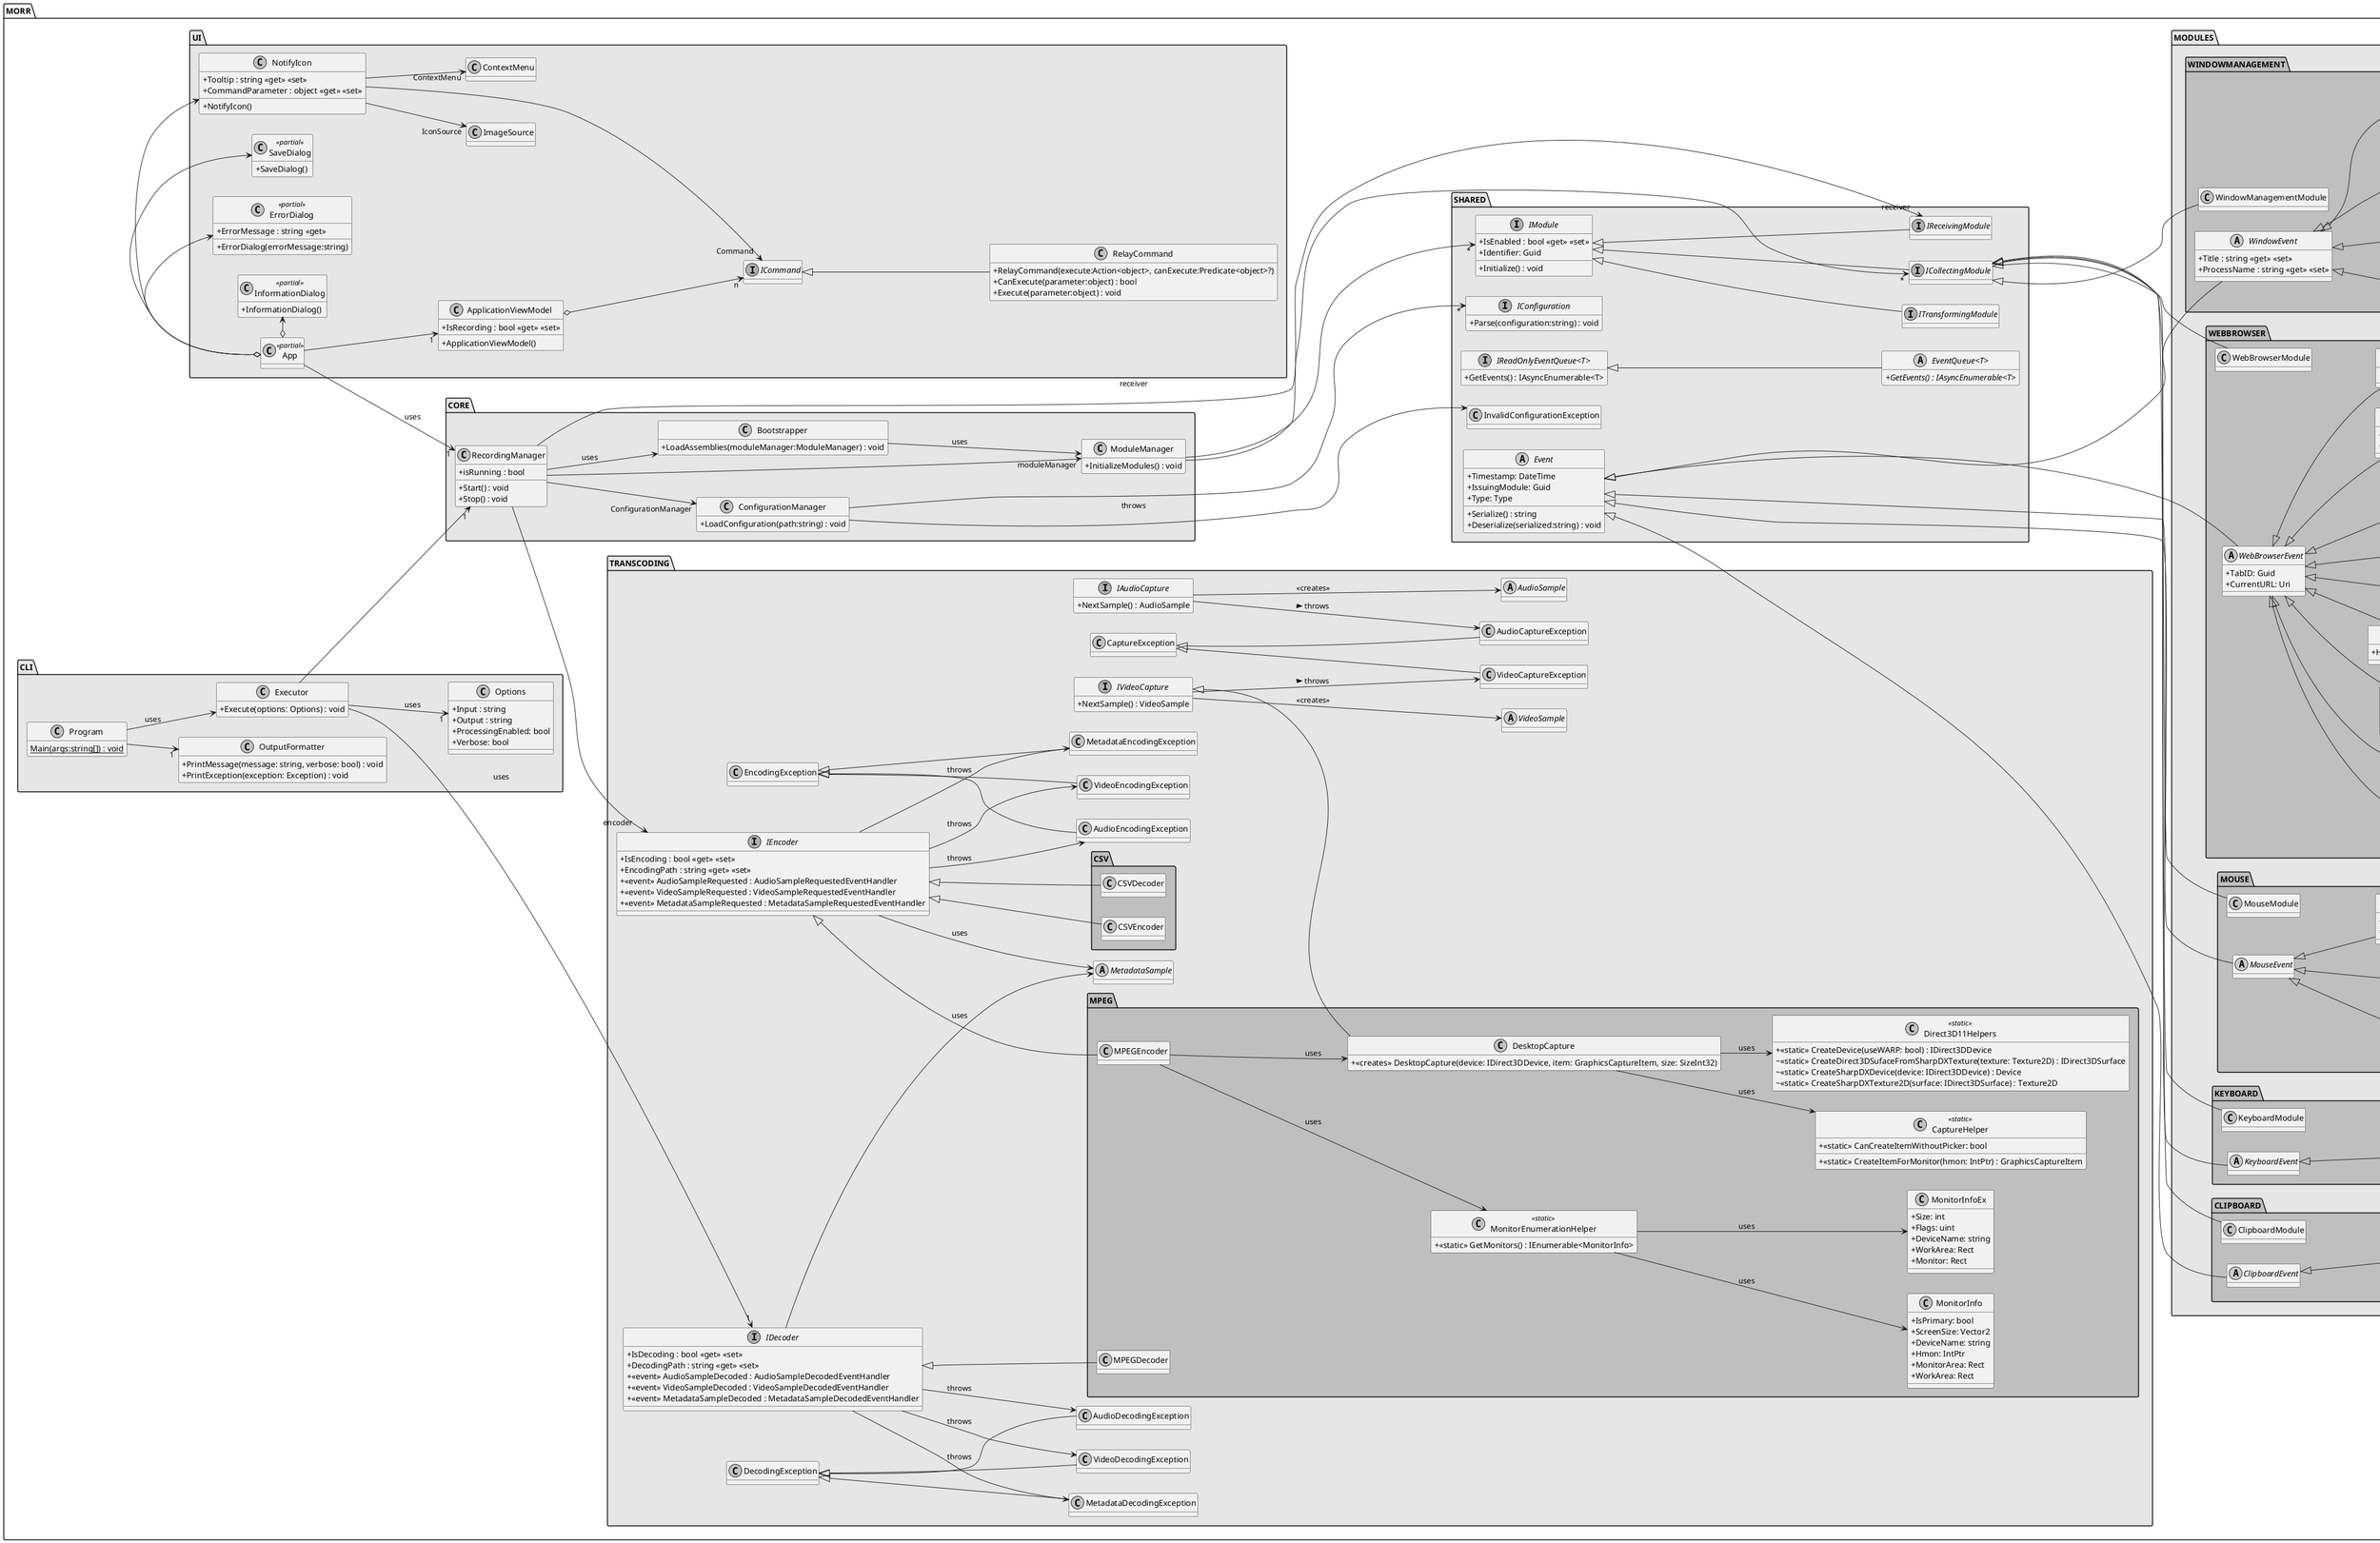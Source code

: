 @startuml MORR
skinparam monochrome true
'skinparam linetype ortho
skinparam classAttributeIconSize 0

left to right direction
hide empty fields

package "MORR" {
    package "TRANSCODING" #E6E6E6 {
        package "MPEG" #BFBFBF {
            class MPEGDecoder {

            }

            class MPEGEncoder {

            }

            class DesktopCapture {
                + <<creates>> DesktopCapture(device: IDirect3DDevice, item: GraphicsCaptureItem, size: SizeInt32)
            }

            class CaptureHelper <<static>> {
                + <<static>> CanCreateItemWithoutPicker: bool
                + <<static>> CreateItemForMonitor(hmon: IntPtr) : GraphicsCaptureItem
            }

            class Direct3D11Helpers <<static>> {
                + <<static>> CreateDevice(useWARP: bool) : IDirect3DDevice
                ~ <<static>> CreateDirect3DSufaceFromSharpDXTexture(texture: Texture2D) : IDirect3DSurface
                ~ <<static>> CreateSharpDXDevice(device: IDirect3DDevice) : Device
                ~ <<static>> CreateSharpDXTexture2D(surface: IDirect3DSurface) : Texture2D
            }

            class MonitorInfo {
                + IsPrimary: bool
                + ScreenSize: Vector2
                + DeviceName: string
                + Hmon: IntPtr
                + MonitorArea: Rect
                + WorkArea: Rect
            }

            class MonitorInfoEx {
                + Size: int
                + Flags: uint
                + DeviceName: string
                + WorkArea: Rect
                + Monitor: Rect
            }

            class MonitorEnumerationHelper <<static>> {
                + <<static>> GetMonitors() : IEnumerable<MonitorInfo>
            }
        }

        package "CSV" #BFBFBF {
            class CSVDecoder {

            }

            class CSVEncoder {

            }
        } 

        class CaptureException {
        
        }

        class AudioCaptureException {

        }

        class VideoCaptureException {

        }

        interface IAudioCapture {
            + NextSample() : AudioSample
        }
        
        interface IVideoCapture {
            + NextSample() : VideoSample
        }

        abstract class AudioSample {

        }

        abstract class MetadataSample {

        }

        abstract class VideoSample {

        }

        class AudioDecodingException {

        }

        class VideoDecodingException {

        }

        class MetadataDecodingException {

        }

        class AudioEncodingException {

        }

        class VideoEncodingException {

        }

        class MetadataEncodingException {

        }

        class DecodingException {

        }

        class EncodingException {

        }

        interface IDecoder {
            + IsDecoding : bool <<get>> <<set>>
            + DecodingPath : string <<get>> <<set>>
            + <<event>> AudioSampleDecoded : AudioSampleDecodedEventHandler 
            + <<event>> VideoSampleDecoded : VideoSampleDecodedEventHandler 
            + <<event>> MetadataSampleDecoded : MetadataSampleDecodedEventHandler 
        }
    
        interface IEncoder {
            + IsEncoding : bool <<get>> <<set>>
            + EncodingPath : string <<get>> <<set>>
            + <<event>> AudioSampleRequested : AudioSampleRequestedEventHandler 
            + <<event>> VideoSampleRequested : VideoSampleRequestedEventHandler 
            + <<event>> MetadataSampleRequested : MetadataSampleRequestedEventHandler 
        }

        class DecodingException {

        }

        class EncodingException {

        }
    }

    package "CORE" #E6E6E6 {
        class RecordingManager {
            + isRunning : bool
            + Start() : void
            + Stop() : void
        }

        class ModuleManager {
            + InitializeModules() : void
        }

        class Bootstrapper {
            + LoadAssemblies(moduleManager:ModuleManager) : void
        }

        class ConfigurationManager {
            + LoadConfiguration(path:string) : void
        }
    }

    package "UI" #E6E6E6 {
        class ErrorDialog <<partial>> {
            + ErrorDialog(errorMessage:string)
            + ErrorMessage : string <<get>>
        }

        class InformationDialog <<partial>> {
            + InformationDialog()
        }

        class SaveDialog <<partial>> {
            + SaveDialog()
        }

        class ApplicationViewModel {
            + ApplicationViewModel()
            + IsRecording : bool <<get>> <<set>>
        }
        
        class NotifyIcon {
            + NotifyIcon()
            + Tooltip : string <<get>> <<set>>
            + CommandParameter : object <<get>> <<set>>
        }
        
        class RelayCommand {
            + RelayCommand(execute:Action<object>, canExecute:Predicate<object>?)
            + CanExecute(parameter:object) : bool
            + Execute(parameter:object) : void
        }

        interface ICommand {

        }

        class ContextMenu {

        }

        class ImageSource {

        }

        class App <<partial>> {

        }        
    }

    package "CLI" #E6E6E6 {
        class Program {
            {static} Main(args:string[]) : void
        }

        class Options {
            + Input : string
            + Output : string
            + ProcessingEnabled: bool
            + Verbose: bool
        }
    
        class OutputFormatter {
            + PrintMessage(message: string, verbose: bool) : void
            + PrintException(exception: Exception) : void
        }
    
        class Executor {
            + Execute(options: Options) : void
        }
    }

    package "MODULES" #E6E6E6 {
        package "CLIPBOARD" #BFBFBF {
            class ClipboardModule {
            
            }

            abstract class ClipboardEvent {
            
            }

            class ClipBoardInteractEvent {
                + Text : string <<get>> <<set>>
            }

            enum InteractionType {
                CLEAR
                COPY
                CUT
                PASTE
            }
        }

        package "KEYBOARD" #BFBFBF {
            class KeyboardModule {
            
            }

            abstract class KeyboardEvent {
            }
            
            class KeyBoardInteractEvent {
                + PressedKey: Key
            }
        }

        package "MOUSE" #BFBFBF {
            class MouseModule {
        
            }

            
            abstract class MouseEvent {
            }

            class MouseMoveEvent {
                + Movement: Vector2
            }

            enum MouseButton {
                LEFT,
                CENTER,
                RIGHT
            }

            enum MouseButtonState {

            }
            
            class MouseClickEvent {
                + HWnd: IntPtr
            }
            
            class MouseScrollEvent {
                + HWnd: IntPtr
                + ScrollAmount : short <<get>> <<set>>
            }
        }

        package "WEBBROWSER" #BFBFBF {
            class WebBrowserModule {
        
            }

            class ButtonClickEvent {
                + Button : string <<get>> <<set>>
                + URL: Uri
            }
            
            class CloseTabEvent {
            }
            
            class FileDownloadEvent {
                + MIMEType : string <<get>> <<set>>
                + FileURL: Uri
            }
            
            class HoverEvent {
                + HoveredElement : string <<get>> <<set>>
            }
            class NavigationEvent {
            }
            
            class OpenTabEvent {
            }
            
            class SwitchTabEvent {
                + NewTabID: Guid
            }
            
            class TextInputEvent {
                + InputtedText : string <<get>> <<set>>
                + Textbox : string <<get>> <<set>>
            }
            
            class TextSelectionEvent {
                + SelectedText : string <<get>> <<set>>
            }
            
            abstract class WebBrowserEvent {
                + TabID: Guid
                + CurrentURL: Uri
            }
        }

        package "WINDOWMANAGEMENT" #BFBFBF {
            class WindowManagementModule {
        
            }

            abstract class WindowEvent {
                + Title : string <<get>> <<set>>
                + ProcessName : string <<get>> <<set>>
            }
            
            class WindowFocusEvent {

            }

            class WindowMovementEvent {
                + OldLocation: Vector2
                + NewLocation: Vector2
            }

            class WindowResizingEvent {
                + OldSize: Size
                + NewSize: Size
            }

            class WindowStateChangedEvent {
                + State: WindowState
            }
        }
    }
    

    package "SHARED" #E6E6E6 {
        class InvalidConfigurationException {

        }

        interface IConfiguration {
            + Parse(configuration:string) : void
        }

        abstract class Event {
            + Timestamp: DateTime
            + IssuingModule: Guid
            + Type: Type
            + Serialize() : string
            + Deserialize(serialized:string) : void
        }

        interface IModule {
            + IsEnabled : bool <<get>> <<set>>
            + Initialize() : void
            + Identifier: Guid
        }

        interface ICollectingModule {
        
        }

        interface IReceivingModule {
        
        }

        interface ITransformingModule {
        
        }

        interface "IReadOnlyEventQueue<T>" {
            + GetEvents() : IAsyncEnumerable<T>
        }

        abstract class "EventQueue<T>" {
            + {abstract} GetEvents() : IAsyncEnumerable<T>
        }
    }

    ' CLI
    Program --> Executor : uses
    Program --> "1" OutputFormatter
    Executor --> "1" Options : uses
    Executor --> "1" RecordingManager
    Executor --> "1" IDecoder : uses

    ' Exceptions
    CaptureException <|-- AudioCaptureException
    CaptureException <|-- VideoCaptureException

    DecodingException <|-- AudioDecodingException
    DecodingException <|-- VideoDecodingException
    DecodingException <|-- MetadataDecodingException

    EncodingException <|-- AudioEncodingException
    EncodingException <|-- VideoEncodingException
    EncodingException <|-- MetadataEncodingException

    IEncoder --> AudioEncodingException : throws
    IEncoder --> VideoEncodingException : throws
    IEncoder --> MetadataEncodingException : throws

    IDecoder --> AudioDecodingException : throws
    IDecoder --> VideoDecodingException : throws
    IDecoder --> MetadataDecodingException : throws

    ' EventQueue
    "IReadOnlyEventQueue<T>" <|-- "EventQueue<T>"

    ' Modules
    IModule <|-- ICollectingModule
    IModule <|-- IReceivingModule
    IModule <|-- ITransformingModule

    ' CORE
    Bootstrapper --> ModuleManager : uses
    ConfigurationManager --> "*" IConfiguration
    ConfigurationManager --> InvalidConfigurationException : throws
    ModuleManager --> "*" IModule
    ModuleManager --> "*" ICollectingModule

    RecordingManager --> "moduleManager" ModuleManager
    RecordingManager --> "ConfigurationManager" ConfigurationManager
    RecordingManager --> Bootstrapper : uses
    RecordingManager --> "encoder" IEncoder
    RecordingManager --> "receiver" IReceivingModule : receiver

    'Clipboard
    Event <|-- ClipboardEvent
    ClipboardEvent <|-- ClipBoardInteractEvent
    ClipBoardInteractEvent --> "Interaction" InteractionType
    ClipBoardInteractEvent +-- InteractionType
    ICollectingModule <|-- ClipboardModule

    ' Keyboard
    Event <|-- KeyboardEvent
    KeyboardEvent <|-- KeyBoardInteractEvent
    ICollectingModule <|-- KeyboardModule

    ' Mouse
    Event <|-- MouseEvent
    MouseEvent <|-- MouseClickEvent
    MouseEvent <|-- MouseScrollEvent
    MouseEvent <|-- MouseMoveEvent
    ICollectingModule <|-- MouseModule
    MouseClickEvent --> "Button" MouseButton
    MouseClickEvent --> "State" MouseButtonState

    ' WebBrowser
    Event <|-- WebBrowserEvent
    WebBrowserEvent <|-- ButtonClickEvent
    WebBrowserEvent <|-- CloseTabEvent
    WebBrowserEvent <|-- FileDownloadEvent
    WebBrowserEvent <|-- HoverEvent
    WebBrowserEvent <|-- NavigationEvent
    WebBrowserEvent <|-- OpenTabEvent
    WebBrowserEvent <|-- SwitchTabEvent
    WebBrowserEvent <|-- TextInputEvent
    WebBrowserEvent <|-- TextSelectionEvent
    ICollectingModule <|-- WebBrowserModule

    ' WindowManagement
    Event <|-- WindowEvent
    WindowEvent <|-- WindowFocusEvent
    WindowEvent <|-- WindowMovementEvent
    WindowEvent <|-- WindowResizingEvent
    WindowEvent <|-- WindowStateChangedEvent

    ICollectingModule <|-- WindowManagementModule

    ' Transcoding
    IDecoder --> MetadataSample : uses
    IEncoder --> MetadataSample : uses
    IAudioCapture --> AudioSample : <<creates>>
    IAudioCapture --> AudioCaptureException : throws >
    IVideoCapture --> VideoSample : <<creates>>
    IVideoCapture --> VideoCaptureException : throws >

    ' MPEG
    IVideoCapture <|-- DesktopCapture
    DesktopCapture --> Direct3D11Helpers : uses
    DesktopCapture --> CaptureHelper : uses
    IEncoder <|-- MPEGEncoder
    IDecoder <|-- MPEGDecoder

    MPEGEncoder --> DesktopCapture : uses
    MPEGEncoder --> MonitorEnumerationHelper : uses
    MonitorEnumerationHelper --> MonitorInfo : uses
    MonitorEnumerationHelper --> MonitorInfoEx : uses

    ' CSV
    IEncoder <|-- CSVEncoder
    IEncoder <|-- CSVDecoder

    ' UI
    App --> "1" RecordingManager : uses
    ApplicationViewModel o--> "n" ICommand
    App --> "1" ApplicationViewModel
    App o-> SaveDialog
    App o-> ErrorDialog
    App o-> InformationDialog
    App o-> NotifyIcon
    NotifyIcon --> "IconSource" ImageSource
    NotifyIcon --> "Command" ICommand
    NotifyIcon --> "ContextMenu" ContextMenu
    ICommand <|-- RelayCommand
}
@enduml
